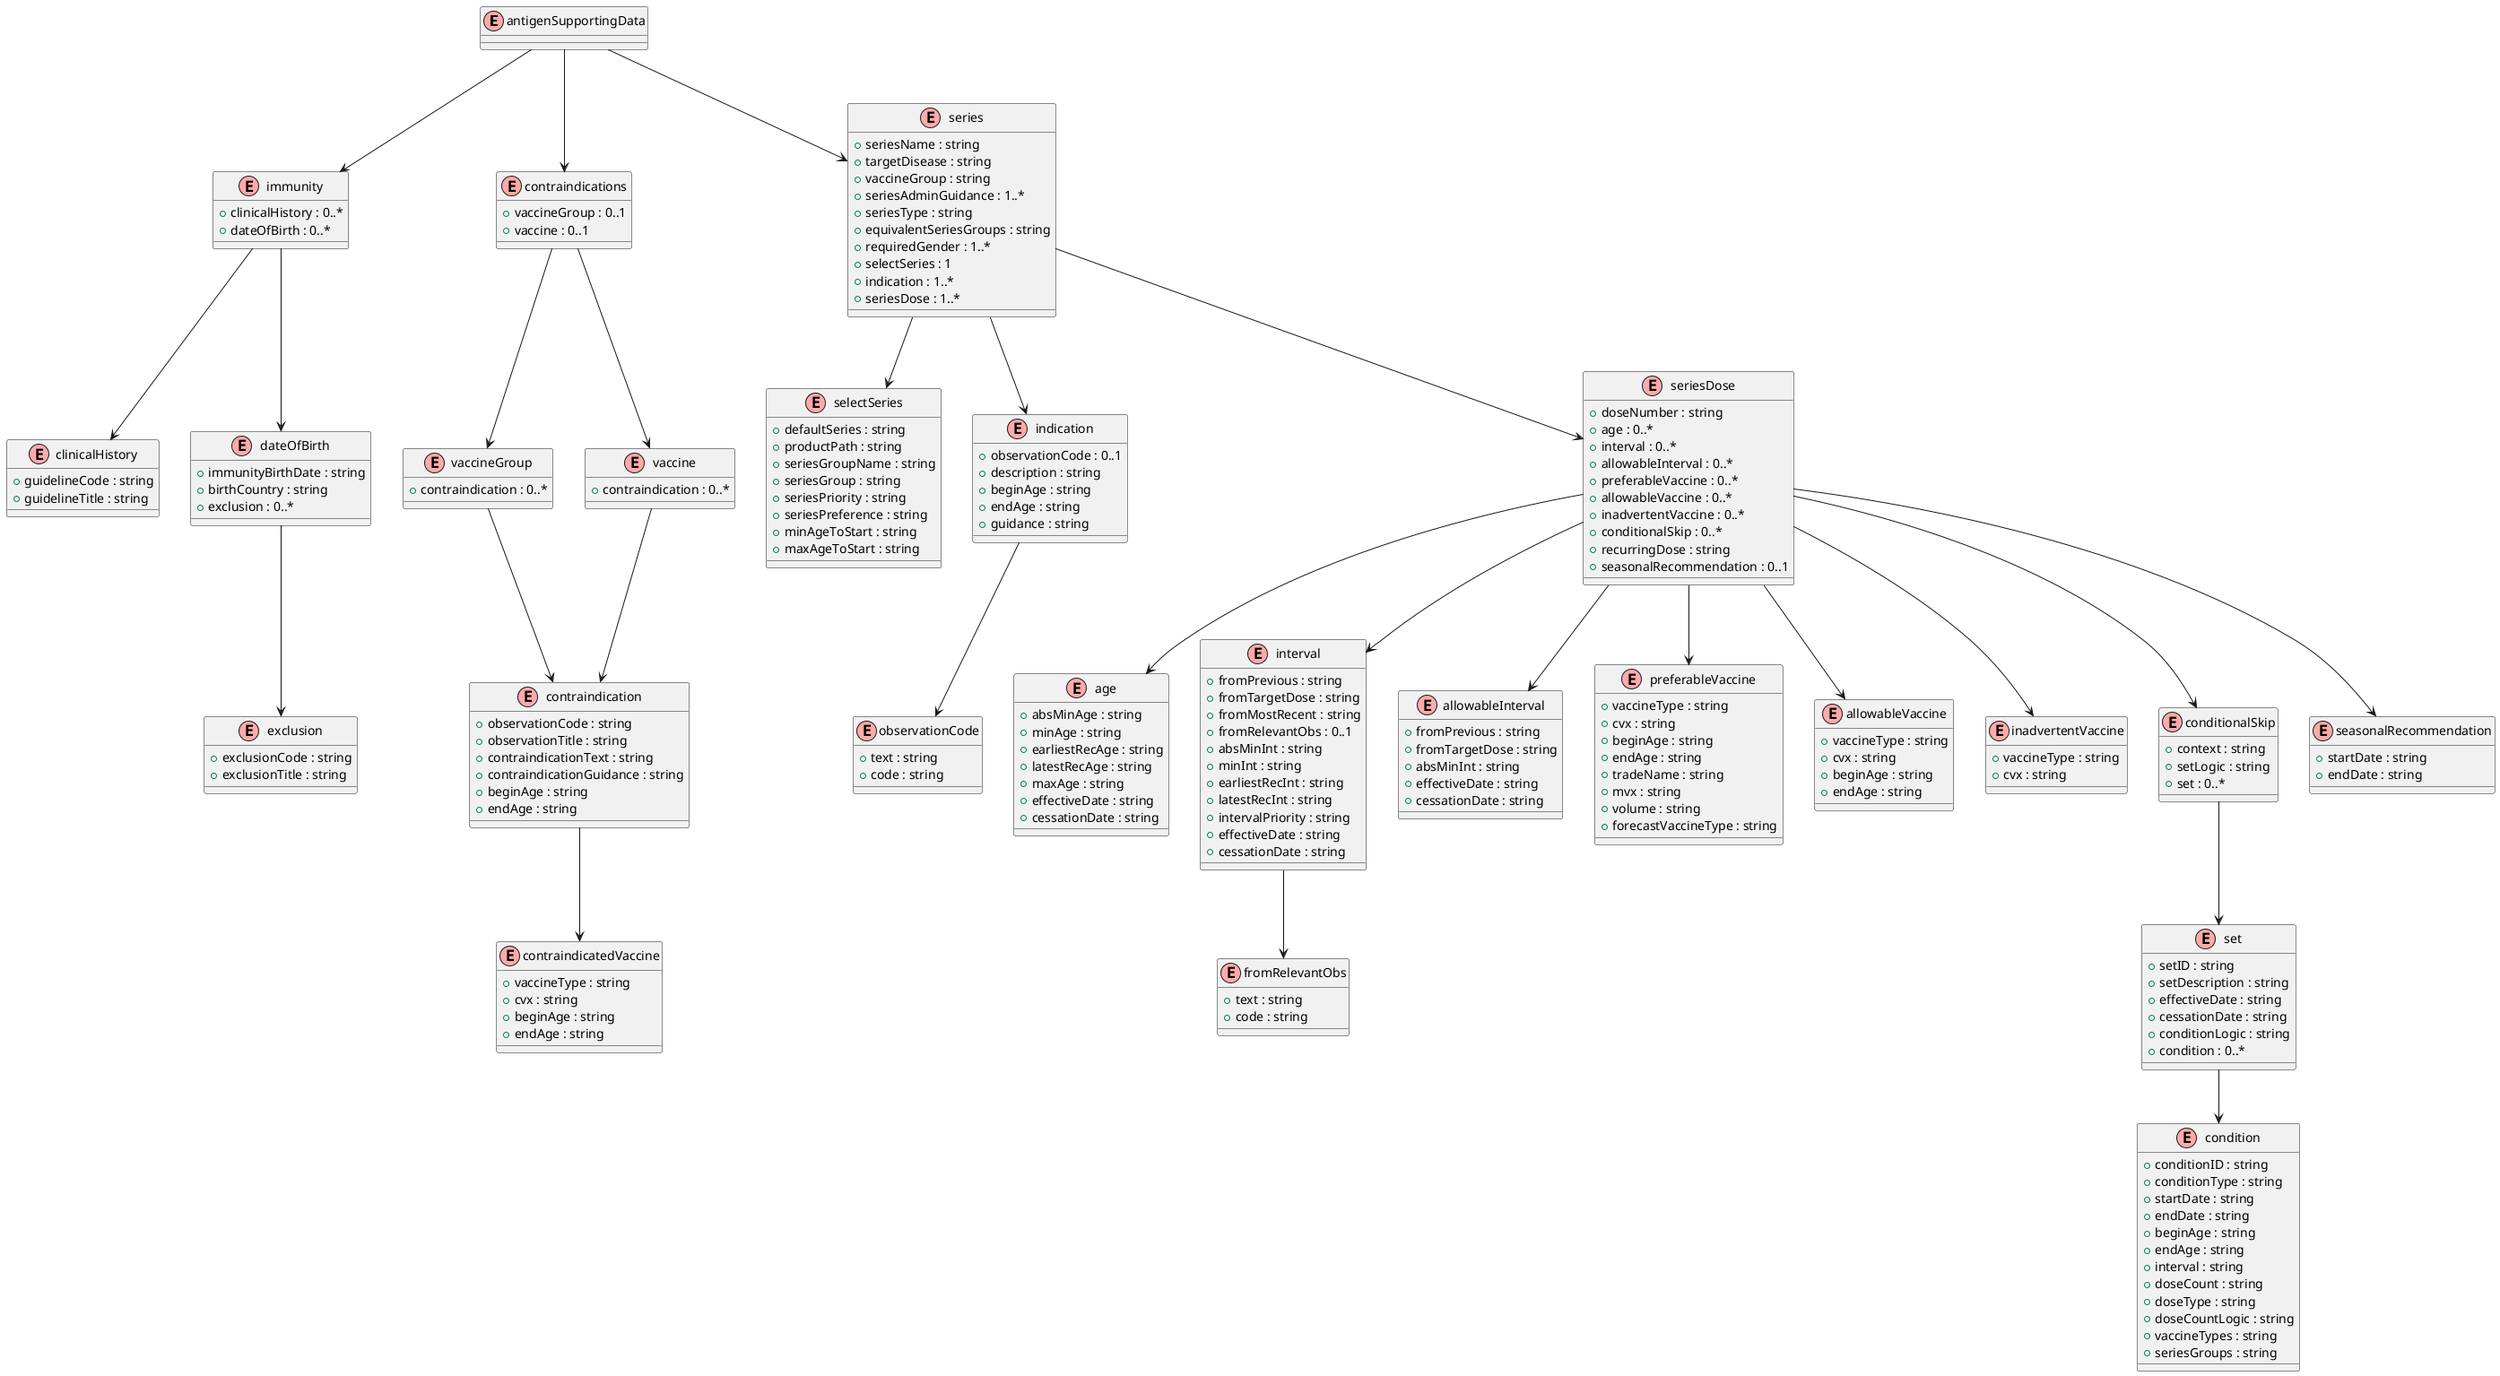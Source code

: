 @startuml
!define ENTITY(x) class x << (E,#FFAAAA) >>

ENTITY(antigenSupportingData) {
}

ENTITY(immunity) {
    + clinicalHistory : 0..*
    + dateOfBirth : 0..*
}

ENTITY(clinicalHistory) {
    + guidelineCode : string
    + guidelineTitle : string
}

ENTITY(dateOfBirth) {
    + immunityBirthDate : string
    + birthCountry : string
    + exclusion : 0..*
}

ENTITY(exclusion) {
    + exclusionCode : string
    + exclusionTitle : string
}

ENTITY(contraindications) {
    + vaccineGroup : 0..1
    + vaccine : 0..1
}

ENTITY(vaccineGroup) {
    + contraindication : 0..*
}

ENTITY(contraindication) {
    + observationCode : string
    + observationTitle : string
    + contraindicationText : string
    + contraindicationGuidance : string
    + beginAge : string
    + endAge : string
}

ENTITY(vaccine) {
    + contraindication : 0..*
}

ENTITY(contraindicatedVaccine) {
    + vaccineType : string
    + cvx : string
    + beginAge : string
    + endAge : string
}

ENTITY(series) {
    + seriesName : string
    + targetDisease : string
    + vaccineGroup : string
    + seriesAdminGuidance : 1..*
    + seriesType : string
    + equivalentSeriesGroups : string
    + requiredGender : 1..*
    + selectSeries : 1
    + indication : 1..*
    + seriesDose : 1..*
}

ENTITY(selectSeries) {
    + defaultSeries : string
    + productPath : string
    + seriesGroupName : string
    + seriesGroup : string
    + seriesPriority : string
    + seriesPreference : string
    + minAgeToStart : string
    + maxAgeToStart : string
}

ENTITY(indication) {
    + observationCode : 0..1
    + description : string
    + beginAge : string
    + endAge : string
    + guidance : string
}

ENTITY(observationCode) {
    + text : string
    + code : string
}

ENTITY(seriesDose) {
    + doseNumber : string
    + age : 0..*
    + interval : 0..*
    + allowableInterval : 0..*
    + preferableVaccine : 0..*
    + allowableVaccine : 0..*
    + inadvertentVaccine : 0..*
    + conditionalSkip : 0..*
    + recurringDose : string
    + seasonalRecommendation : 0..1
}

ENTITY(age) {
    + absMinAge : string
    + minAge : string
    + earliestRecAge : string
    + latestRecAge : string
    + maxAge : string
    + effectiveDate : string
    + cessationDate : string
}

ENTITY(interval) {
    + fromPrevious : string
    + fromTargetDose : string
    + fromMostRecent : string
    + fromRelevantObs : 0..1
    + absMinInt : string
    + minInt : string
    + earliestRecInt : string
    + latestRecInt : string
    + intervalPriority : string
    + effectiveDate : string
    + cessationDate : string
}

ENTITY(allowableInterval) {
    + fromPrevious : string
    + fromTargetDose : string
    + absMinInt : string
    + effectiveDate : string
    + cessationDate : string
}

ENTITY(preferableVaccine) {
    + vaccineType : string
    + cvx : string
    + beginAge : string
    + endAge : string
    + tradeName : string
    + mvx : string
    + volume : string
    + forecastVaccineType : string
}

ENTITY(allowableVaccine) {
    + vaccineType : string
    + cvx : string
    + beginAge : string
    + endAge : string
}

ENTITY(inadvertentVaccine) {
    + vaccineType : string
    + cvx : string
}

ENTITY(conditionalSkip) {
    + context : string
    + setLogic : string
    + set : 0..*
}

ENTITY(set) {
    + setID : string
    + setDescription : string
    + effectiveDate : string
    + cessationDate : string
    + conditionLogic : string
    + condition : 0..*
}

ENTITY(condition) {
    + conditionID : string
    + conditionType : string
    + startDate : string
    + endDate : string
    + beginAge : string
    + endAge : string
    + interval : string
    + doseCount : string
    + doseType : string
    + doseCountLogic : string
    + vaccineTypes : string
    + seriesGroups : string
}

ENTITY(fromRelevantObs) {
    + text : string
    + code : string
}

ENTITY(seasonalRecommendation) {
    + startDate : string
    + endDate : string
}

antigenSupportingData --> immunity
antigenSupportingData --> contraindications
antigenSupportingData --> series
immunity --> clinicalHistory
immunity --> dateOfBirth
dateOfBirth --> exclusion
contraindications --> vaccineGroup
contraindications --> vaccine
vaccineGroup --> contraindication
vaccine --> contraindication
contraindication --> contraindicatedVaccine
series --> selectSeries
series --> indication
series --> seriesDose
indication --> observationCode
seriesDose --> age
seriesDose --> interval
seriesDose --> allowableInterval
seriesDose --> preferableVaccine
seriesDose --> allowableVaccine
seriesDose --> inadvertentVaccine
seriesDose --> conditionalSkip
seriesDose --> seasonalRecommendation
interval --> fromRelevantObs
conditionalSkip --> set
set --> condition
@enduml